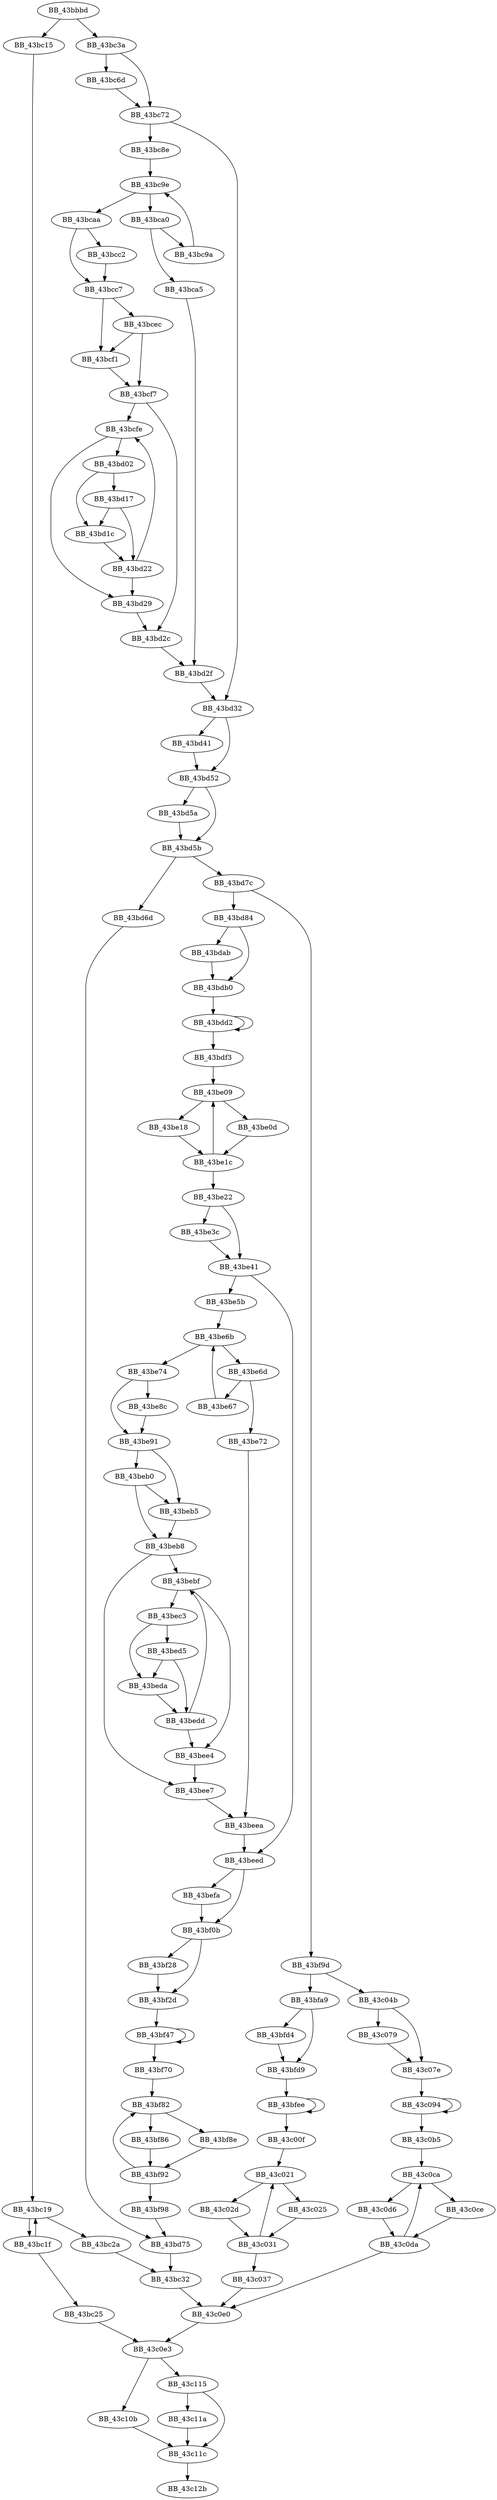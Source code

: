 DiGraph sub_43BBBD{
BB_43bbbd->BB_43bc15
BB_43bbbd->BB_43bc3a
BB_43bc15->BB_43bc19
BB_43bc19->BB_43bc1f
BB_43bc19->BB_43bc2a
BB_43bc1f->BB_43bc19
BB_43bc1f->BB_43bc25
BB_43bc25->BB_43c0e3
BB_43bc2a->BB_43bc32
BB_43bc32->BB_43c0e0
BB_43bc3a->BB_43bc6d
BB_43bc3a->BB_43bc72
BB_43bc6d->BB_43bc72
BB_43bc72->BB_43bc8e
BB_43bc72->BB_43bd32
BB_43bc8e->BB_43bc9e
BB_43bc9a->BB_43bc9e
BB_43bc9e->BB_43bca0
BB_43bc9e->BB_43bcaa
BB_43bca0->BB_43bc9a
BB_43bca0->BB_43bca5
BB_43bca5->BB_43bd2f
BB_43bcaa->BB_43bcc2
BB_43bcaa->BB_43bcc7
BB_43bcc2->BB_43bcc7
BB_43bcc7->BB_43bcec
BB_43bcc7->BB_43bcf1
BB_43bcec->BB_43bcf1
BB_43bcec->BB_43bcf7
BB_43bcf1->BB_43bcf7
BB_43bcf7->BB_43bcfe
BB_43bcf7->BB_43bd2c
BB_43bcfe->BB_43bd02
BB_43bcfe->BB_43bd29
BB_43bd02->BB_43bd17
BB_43bd02->BB_43bd1c
BB_43bd17->BB_43bd1c
BB_43bd17->BB_43bd22
BB_43bd1c->BB_43bd22
BB_43bd22->BB_43bcfe
BB_43bd22->BB_43bd29
BB_43bd29->BB_43bd2c
BB_43bd2c->BB_43bd2f
BB_43bd2f->BB_43bd32
BB_43bd32->BB_43bd41
BB_43bd32->BB_43bd52
BB_43bd41->BB_43bd52
BB_43bd52->BB_43bd5a
BB_43bd52->BB_43bd5b
BB_43bd5a->BB_43bd5b
BB_43bd5b->BB_43bd6d
BB_43bd5b->BB_43bd7c
BB_43bd6d->BB_43bd75
BB_43bd75->BB_43bc32
BB_43bd7c->BB_43bd84
BB_43bd7c->BB_43bf9d
BB_43bd84->BB_43bdab
BB_43bd84->BB_43bdb0
BB_43bdab->BB_43bdb0
BB_43bdb0->BB_43bdd2
BB_43bdd2->BB_43bdd2
BB_43bdd2->BB_43bdf3
BB_43bdf3->BB_43be09
BB_43be09->BB_43be0d
BB_43be09->BB_43be18
BB_43be0d->BB_43be1c
BB_43be18->BB_43be1c
BB_43be1c->BB_43be09
BB_43be1c->BB_43be22
BB_43be22->BB_43be3c
BB_43be22->BB_43be41
BB_43be3c->BB_43be41
BB_43be41->BB_43be5b
BB_43be41->BB_43beed
BB_43be5b->BB_43be6b
BB_43be67->BB_43be6b
BB_43be6b->BB_43be6d
BB_43be6b->BB_43be74
BB_43be6d->BB_43be67
BB_43be6d->BB_43be72
BB_43be72->BB_43beea
BB_43be74->BB_43be8c
BB_43be74->BB_43be91
BB_43be8c->BB_43be91
BB_43be91->BB_43beb0
BB_43be91->BB_43beb5
BB_43beb0->BB_43beb5
BB_43beb0->BB_43beb8
BB_43beb5->BB_43beb8
BB_43beb8->BB_43bebf
BB_43beb8->BB_43bee7
BB_43bebf->BB_43bec3
BB_43bebf->BB_43bee4
BB_43bec3->BB_43bed5
BB_43bec3->BB_43beda
BB_43bed5->BB_43beda
BB_43bed5->BB_43bedd
BB_43beda->BB_43bedd
BB_43bedd->BB_43bebf
BB_43bedd->BB_43bee4
BB_43bee4->BB_43bee7
BB_43bee7->BB_43beea
BB_43beea->BB_43beed
BB_43beed->BB_43befa
BB_43beed->BB_43bf0b
BB_43befa->BB_43bf0b
BB_43bf0b->BB_43bf28
BB_43bf0b->BB_43bf2d
BB_43bf28->BB_43bf2d
BB_43bf2d->BB_43bf47
BB_43bf47->BB_43bf47
BB_43bf47->BB_43bf70
BB_43bf70->BB_43bf82
BB_43bf82->BB_43bf86
BB_43bf82->BB_43bf8e
BB_43bf86->BB_43bf92
BB_43bf8e->BB_43bf92
BB_43bf92->BB_43bf82
BB_43bf92->BB_43bf98
BB_43bf98->BB_43bd75
BB_43bf9d->BB_43bfa9
BB_43bf9d->BB_43c04b
BB_43bfa9->BB_43bfd4
BB_43bfa9->BB_43bfd9
BB_43bfd4->BB_43bfd9
BB_43bfd9->BB_43bfee
BB_43bfee->BB_43bfee
BB_43bfee->BB_43c00f
BB_43c00f->BB_43c021
BB_43c021->BB_43c025
BB_43c021->BB_43c02d
BB_43c025->BB_43c031
BB_43c02d->BB_43c031
BB_43c031->BB_43c021
BB_43c031->BB_43c037
BB_43c037->BB_43c0e0
BB_43c04b->BB_43c079
BB_43c04b->BB_43c07e
BB_43c079->BB_43c07e
BB_43c07e->BB_43c094
BB_43c094->BB_43c094
BB_43c094->BB_43c0b5
BB_43c0b5->BB_43c0ca
BB_43c0ca->BB_43c0ce
BB_43c0ca->BB_43c0d6
BB_43c0ce->BB_43c0da
BB_43c0d6->BB_43c0da
BB_43c0da->BB_43c0ca
BB_43c0da->BB_43c0e0
BB_43c0e0->BB_43c0e3
BB_43c0e3->BB_43c10b
BB_43c0e3->BB_43c115
BB_43c10b->BB_43c11c
BB_43c115->BB_43c11a
BB_43c115->BB_43c11c
BB_43c11a->BB_43c11c
BB_43c11c->BB_43c12b
}
